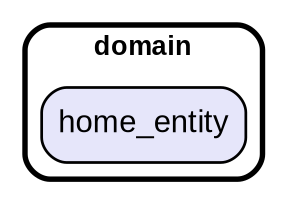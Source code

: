 digraph "" {
  graph [style=rounded fontname="Arial Black" fontsize=13 penwidth=2.6];
  node [shape=rect style="filled,rounded" fontname=Arial fontsize=15 fillcolor=Lavender penwidth=1.3];
  edge [penwidth=1.3];
  "/home_entity.dart" [label="home_entity"];
  subgraph "cluster~" {
    label="domain";
    "/home_entity.dart";
  }
}

